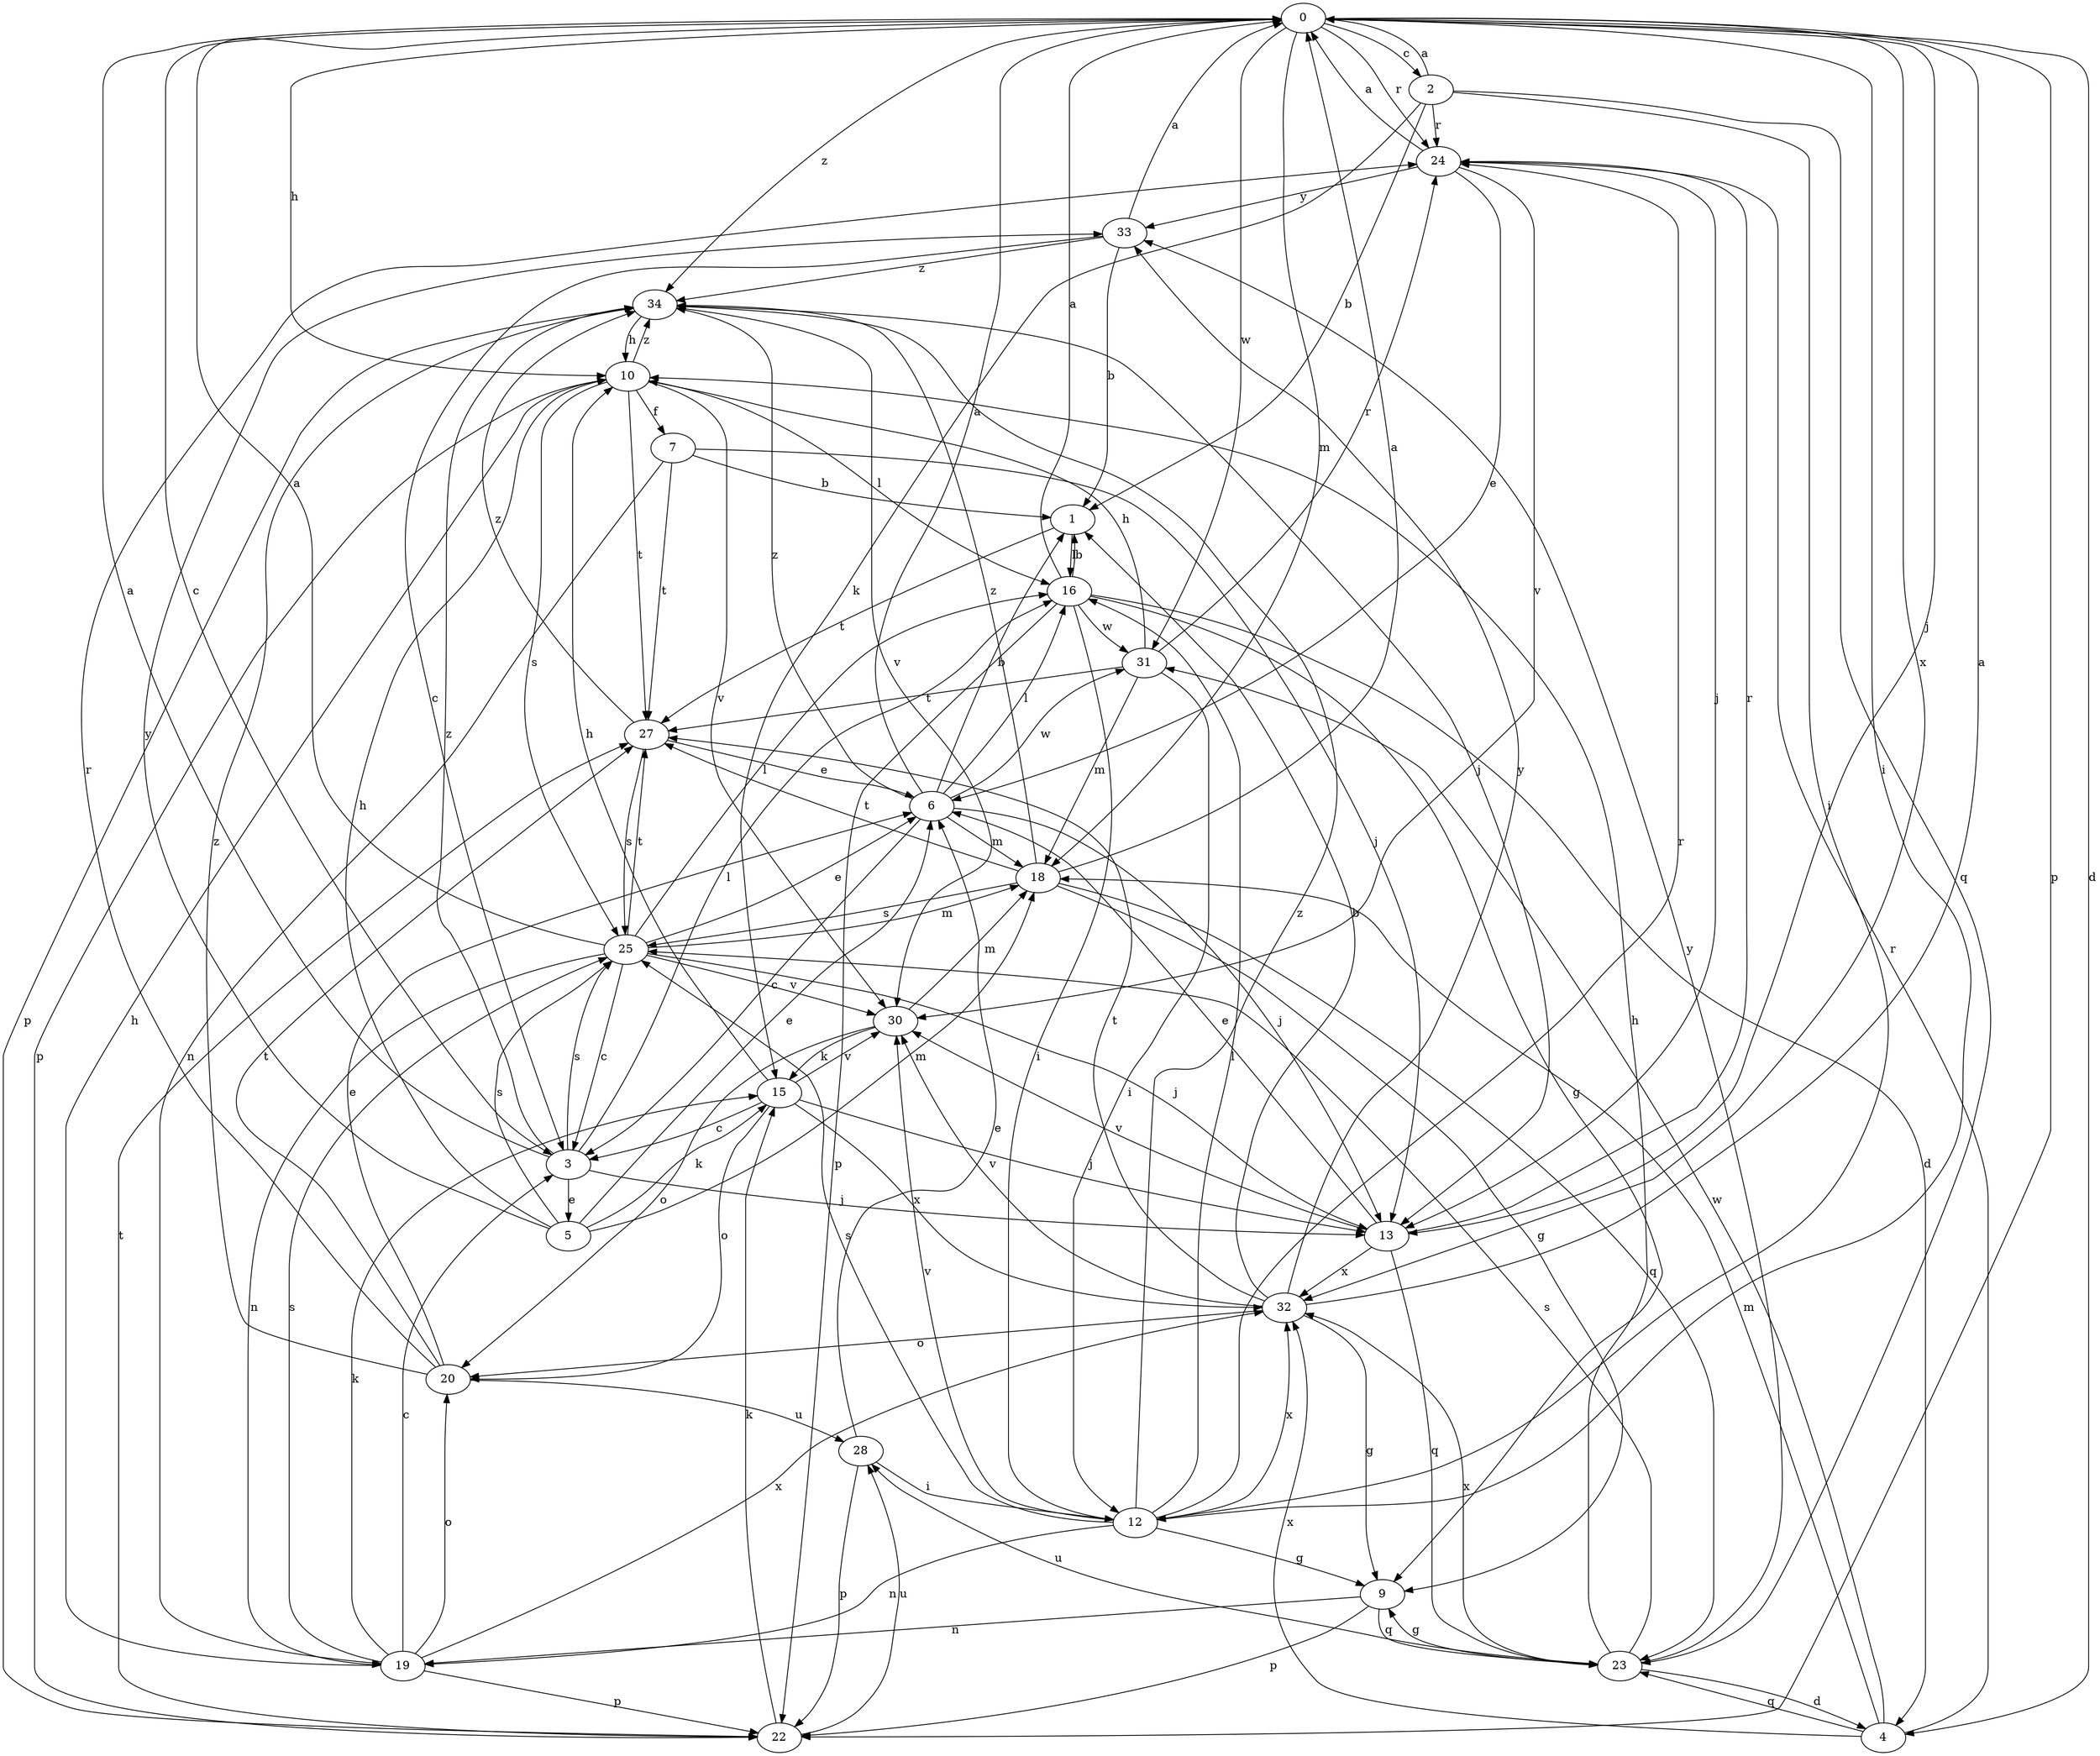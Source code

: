 strict digraph  {
0;
1;
2;
3;
4;
5;
6;
7;
9;
10;
12;
13;
15;
16;
18;
19;
20;
22;
23;
24;
25;
27;
28;
30;
31;
32;
33;
34;
0 -> 2  [label=c];
0 -> 3  [label=c];
0 -> 4  [label=d];
0 -> 10  [label=h];
0 -> 12  [label=i];
0 -> 13  [label=j];
0 -> 18  [label=m];
0 -> 22  [label=p];
0 -> 24  [label=r];
0 -> 31  [label=w];
0 -> 32  [label=x];
0 -> 34  [label=z];
1 -> 16  [label=l];
1 -> 27  [label=t];
2 -> 0  [label=a];
2 -> 1  [label=b];
2 -> 12  [label=i];
2 -> 15  [label=k];
2 -> 23  [label=q];
2 -> 24  [label=r];
3 -> 0  [label=a];
3 -> 5  [label=e];
3 -> 13  [label=j];
3 -> 16  [label=l];
3 -> 25  [label=s];
3 -> 34  [label=z];
4 -> 18  [label=m];
4 -> 23  [label=q];
4 -> 24  [label=r];
4 -> 31  [label=w];
4 -> 32  [label=x];
5 -> 6  [label=e];
5 -> 10  [label=h];
5 -> 15  [label=k];
5 -> 18  [label=m];
5 -> 25  [label=s];
5 -> 33  [label=y];
6 -> 0  [label=a];
6 -> 1  [label=b];
6 -> 3  [label=c];
6 -> 13  [label=j];
6 -> 16  [label=l];
6 -> 18  [label=m];
6 -> 31  [label=w];
6 -> 34  [label=z];
7 -> 1  [label=b];
7 -> 13  [label=j];
7 -> 19  [label=n];
7 -> 27  [label=t];
9 -> 19  [label=n];
9 -> 22  [label=p];
9 -> 23  [label=q];
10 -> 7  [label=f];
10 -> 16  [label=l];
10 -> 22  [label=p];
10 -> 25  [label=s];
10 -> 27  [label=t];
10 -> 30  [label=v];
10 -> 34  [label=z];
12 -> 9  [label=g];
12 -> 16  [label=l];
12 -> 19  [label=n];
12 -> 24  [label=r];
12 -> 25  [label=s];
12 -> 30  [label=v];
12 -> 32  [label=x];
12 -> 34  [label=z];
13 -> 6  [label=e];
13 -> 23  [label=q];
13 -> 24  [label=r];
13 -> 30  [label=v];
13 -> 32  [label=x];
15 -> 3  [label=c];
15 -> 10  [label=h];
15 -> 13  [label=j];
15 -> 20  [label=o];
15 -> 30  [label=v];
15 -> 32  [label=x];
16 -> 0  [label=a];
16 -> 1  [label=b];
16 -> 4  [label=d];
16 -> 9  [label=g];
16 -> 12  [label=i];
16 -> 22  [label=p];
16 -> 31  [label=w];
18 -> 0  [label=a];
18 -> 9  [label=g];
18 -> 23  [label=q];
18 -> 25  [label=s];
18 -> 27  [label=t];
18 -> 34  [label=z];
19 -> 3  [label=c];
19 -> 10  [label=h];
19 -> 15  [label=k];
19 -> 20  [label=o];
19 -> 22  [label=p];
19 -> 25  [label=s];
19 -> 32  [label=x];
20 -> 6  [label=e];
20 -> 24  [label=r];
20 -> 27  [label=t];
20 -> 28  [label=u];
20 -> 34  [label=z];
22 -> 15  [label=k];
22 -> 27  [label=t];
22 -> 28  [label=u];
23 -> 4  [label=d];
23 -> 9  [label=g];
23 -> 10  [label=h];
23 -> 25  [label=s];
23 -> 28  [label=u];
23 -> 32  [label=x];
23 -> 33  [label=y];
24 -> 0  [label=a];
24 -> 6  [label=e];
24 -> 13  [label=j];
24 -> 30  [label=v];
24 -> 33  [label=y];
25 -> 0  [label=a];
25 -> 3  [label=c];
25 -> 6  [label=e];
25 -> 13  [label=j];
25 -> 16  [label=l];
25 -> 18  [label=m];
25 -> 19  [label=n];
25 -> 27  [label=t];
25 -> 30  [label=v];
27 -> 6  [label=e];
27 -> 25  [label=s];
27 -> 34  [label=z];
28 -> 6  [label=e];
28 -> 12  [label=i];
28 -> 22  [label=p];
30 -> 15  [label=k];
30 -> 18  [label=m];
30 -> 20  [label=o];
31 -> 10  [label=h];
31 -> 12  [label=i];
31 -> 18  [label=m];
31 -> 24  [label=r];
31 -> 27  [label=t];
32 -> 0  [label=a];
32 -> 1  [label=b];
32 -> 9  [label=g];
32 -> 20  [label=o];
32 -> 27  [label=t];
32 -> 30  [label=v];
32 -> 33  [label=y];
33 -> 0  [label=a];
33 -> 1  [label=b];
33 -> 3  [label=c];
33 -> 34  [label=z];
34 -> 10  [label=h];
34 -> 13  [label=j];
34 -> 22  [label=p];
34 -> 30  [label=v];
}
